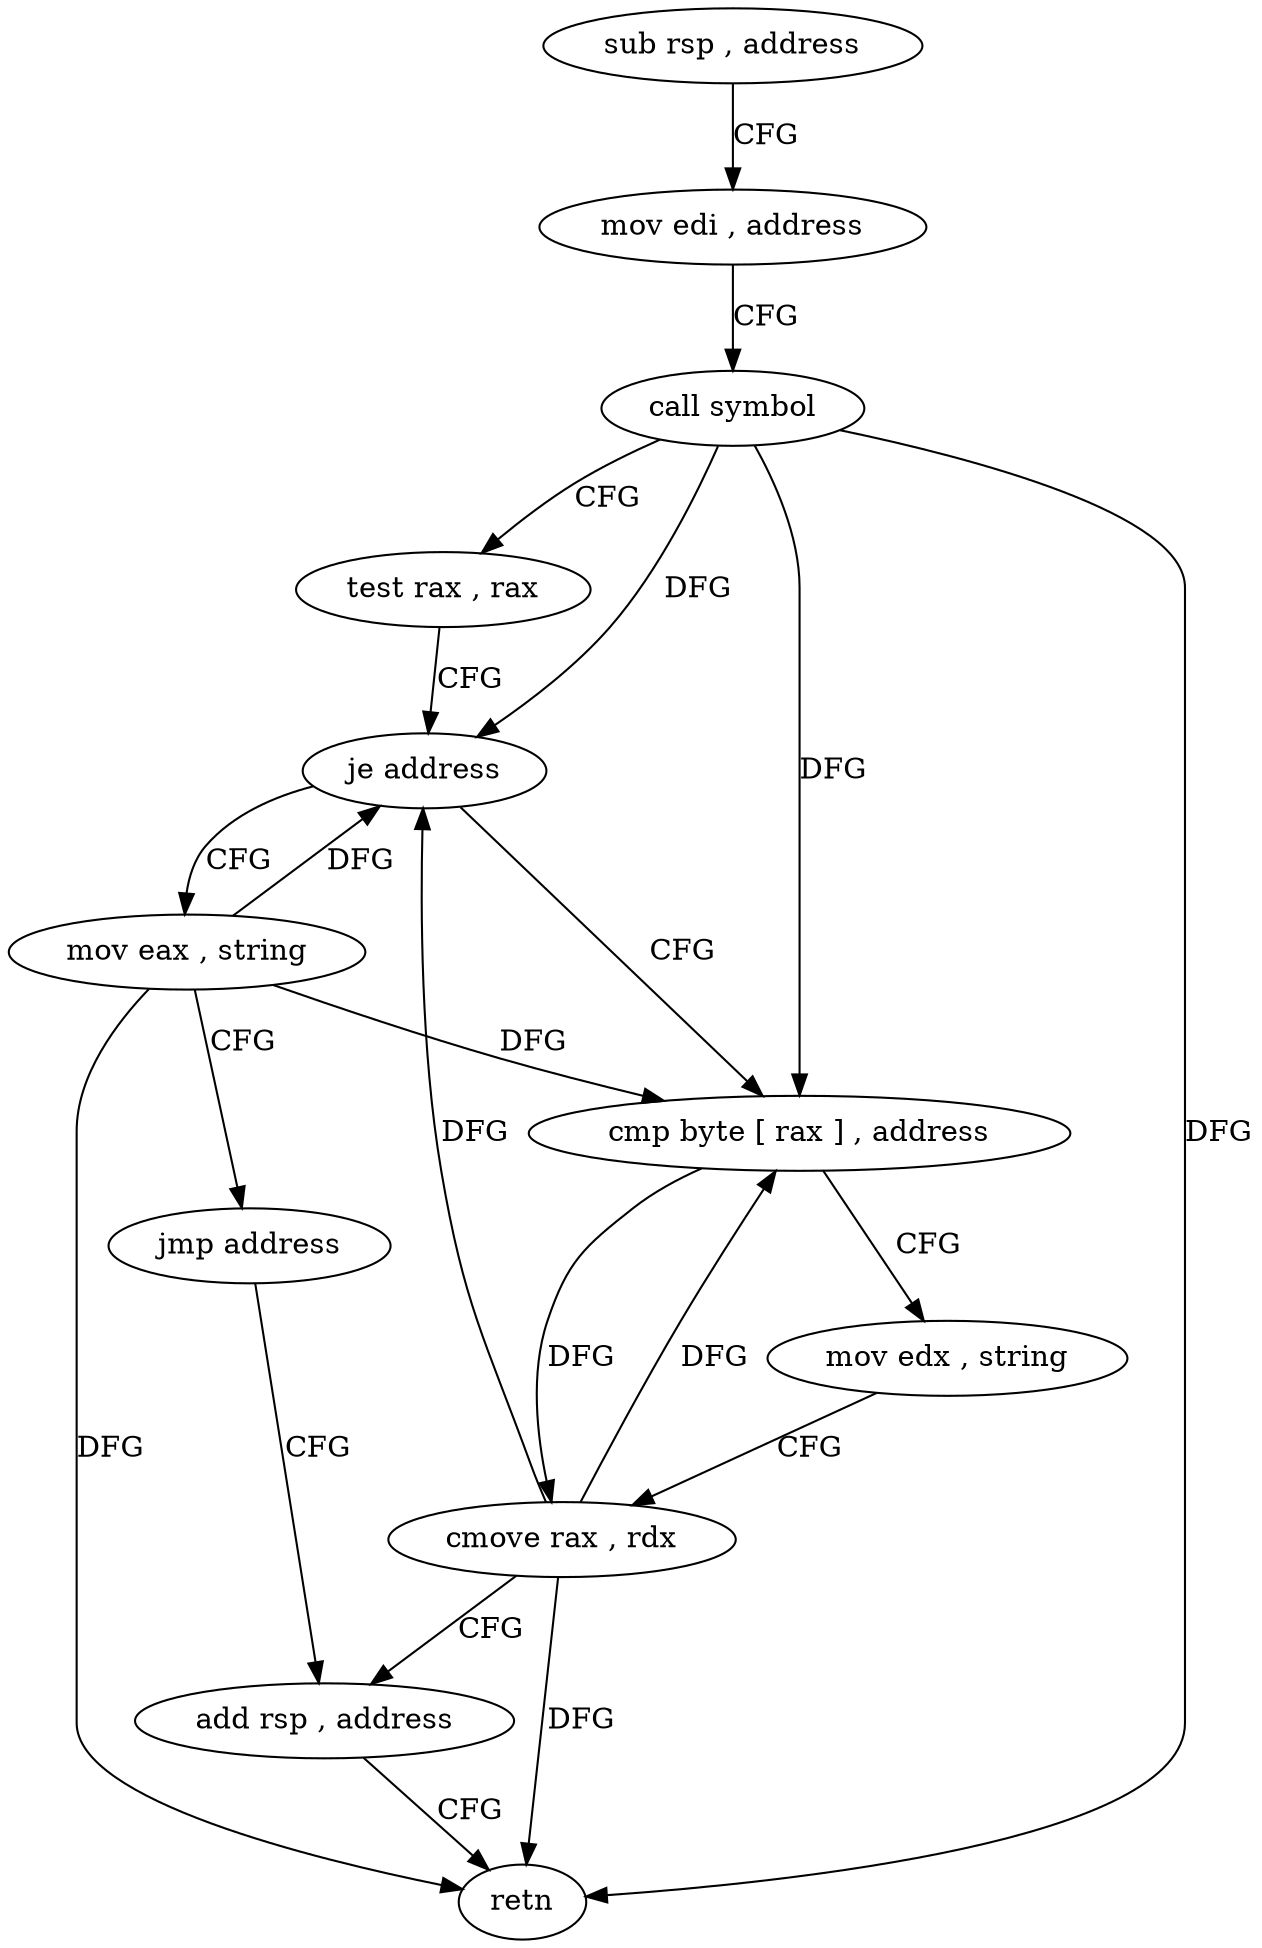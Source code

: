 digraph "func" {
"4400686" [label = "sub rsp , address" ]
"4400690" [label = "mov edi , address" ]
"4400695" [label = "call symbol" ]
"4400700" [label = "test rax , rax" ]
"4400703" [label = "je address" ]
"4400722" [label = "mov eax , string" ]
"4400705" [label = "cmp byte [ rax ] , address" ]
"4400727" [label = "jmp address" ]
"4400717" [label = "add rsp , address" ]
"4400708" [label = "mov edx , string" ]
"4400713" [label = "cmove rax , rdx" ]
"4400721" [label = "retn" ]
"4400686" -> "4400690" [ label = "CFG" ]
"4400690" -> "4400695" [ label = "CFG" ]
"4400695" -> "4400700" [ label = "CFG" ]
"4400695" -> "4400703" [ label = "DFG" ]
"4400695" -> "4400705" [ label = "DFG" ]
"4400695" -> "4400721" [ label = "DFG" ]
"4400700" -> "4400703" [ label = "CFG" ]
"4400703" -> "4400722" [ label = "CFG" ]
"4400703" -> "4400705" [ label = "CFG" ]
"4400722" -> "4400727" [ label = "CFG" ]
"4400722" -> "4400703" [ label = "DFG" ]
"4400722" -> "4400705" [ label = "DFG" ]
"4400722" -> "4400721" [ label = "DFG" ]
"4400705" -> "4400708" [ label = "CFG" ]
"4400705" -> "4400713" [ label = "DFG" ]
"4400727" -> "4400717" [ label = "CFG" ]
"4400717" -> "4400721" [ label = "CFG" ]
"4400708" -> "4400713" [ label = "CFG" ]
"4400713" -> "4400717" [ label = "CFG" ]
"4400713" -> "4400703" [ label = "DFG" ]
"4400713" -> "4400705" [ label = "DFG" ]
"4400713" -> "4400721" [ label = "DFG" ]
}
